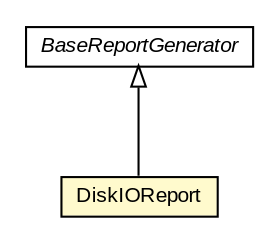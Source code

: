 #!/usr/local/bin/dot
#
# Class diagram 
# Generated by UMLGraph version R5_6-24-gf6e263 (http://www.umlgraph.org/)
#

digraph G {
	edge [fontname="arial",fontsize=10,labelfontname="arial",labelfontsize=10];
	node [fontname="arial",fontsize=10,shape=plaintext];
	nodesep=0.25;
	ranksep=0.5;
	// org.miloss.fgsms.services.rs.impl.reports.BaseReportGenerator
	c341303 [label=<<table title="org.miloss.fgsms.services.rs.impl.reports.BaseReportGenerator" border="0" cellborder="1" cellspacing="0" cellpadding="2" port="p" href="../BaseReportGenerator.html">
		<tr><td><table border="0" cellspacing="0" cellpadding="1">
<tr><td align="center" balign="center"><font face="arial italic"> BaseReportGenerator </font></td></tr>
		</table></td></tr>
		</table>>, URL="../BaseReportGenerator.html", fontname="arial", fontcolor="black", fontsize=10.0];
	// org.miloss.fgsms.services.rs.impl.reports.os.DiskIOReport
	c341313 [label=<<table title="org.miloss.fgsms.services.rs.impl.reports.os.DiskIOReport" border="0" cellborder="1" cellspacing="0" cellpadding="2" port="p" bgcolor="lemonChiffon" href="./DiskIOReport.html">
		<tr><td><table border="0" cellspacing="0" cellpadding="1">
<tr><td align="center" balign="center"> DiskIOReport </td></tr>
		</table></td></tr>
		</table>>, URL="./DiskIOReport.html", fontname="arial", fontcolor="black", fontsize=10.0];
	//org.miloss.fgsms.services.rs.impl.reports.os.DiskIOReport extends org.miloss.fgsms.services.rs.impl.reports.BaseReportGenerator
	c341303:p -> c341313:p [dir=back,arrowtail=empty];
}

